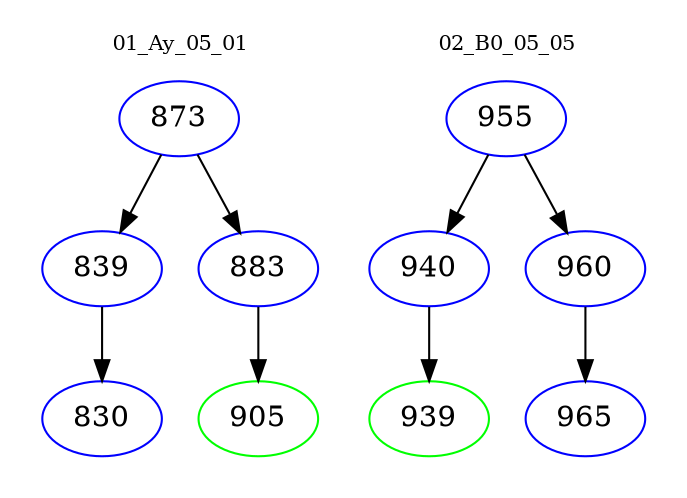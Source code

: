 digraph{
subgraph cluster_0 {
color = white
label = "01_Ay_05_01";
fontsize=10;
T0_873 [label="873", color="blue"]
T0_873 -> T0_839 [color="black"]
T0_839 [label="839", color="blue"]
T0_839 -> T0_830 [color="black"]
T0_830 [label="830", color="blue"]
T0_873 -> T0_883 [color="black"]
T0_883 [label="883", color="blue"]
T0_883 -> T0_905 [color="black"]
T0_905 [label="905", color="green"]
}
subgraph cluster_1 {
color = white
label = "02_B0_05_05";
fontsize=10;
T1_955 [label="955", color="blue"]
T1_955 -> T1_940 [color="black"]
T1_940 [label="940", color="blue"]
T1_940 -> T1_939 [color="black"]
T1_939 [label="939", color="green"]
T1_955 -> T1_960 [color="black"]
T1_960 [label="960", color="blue"]
T1_960 -> T1_965 [color="black"]
T1_965 [label="965", color="blue"]
}
}
